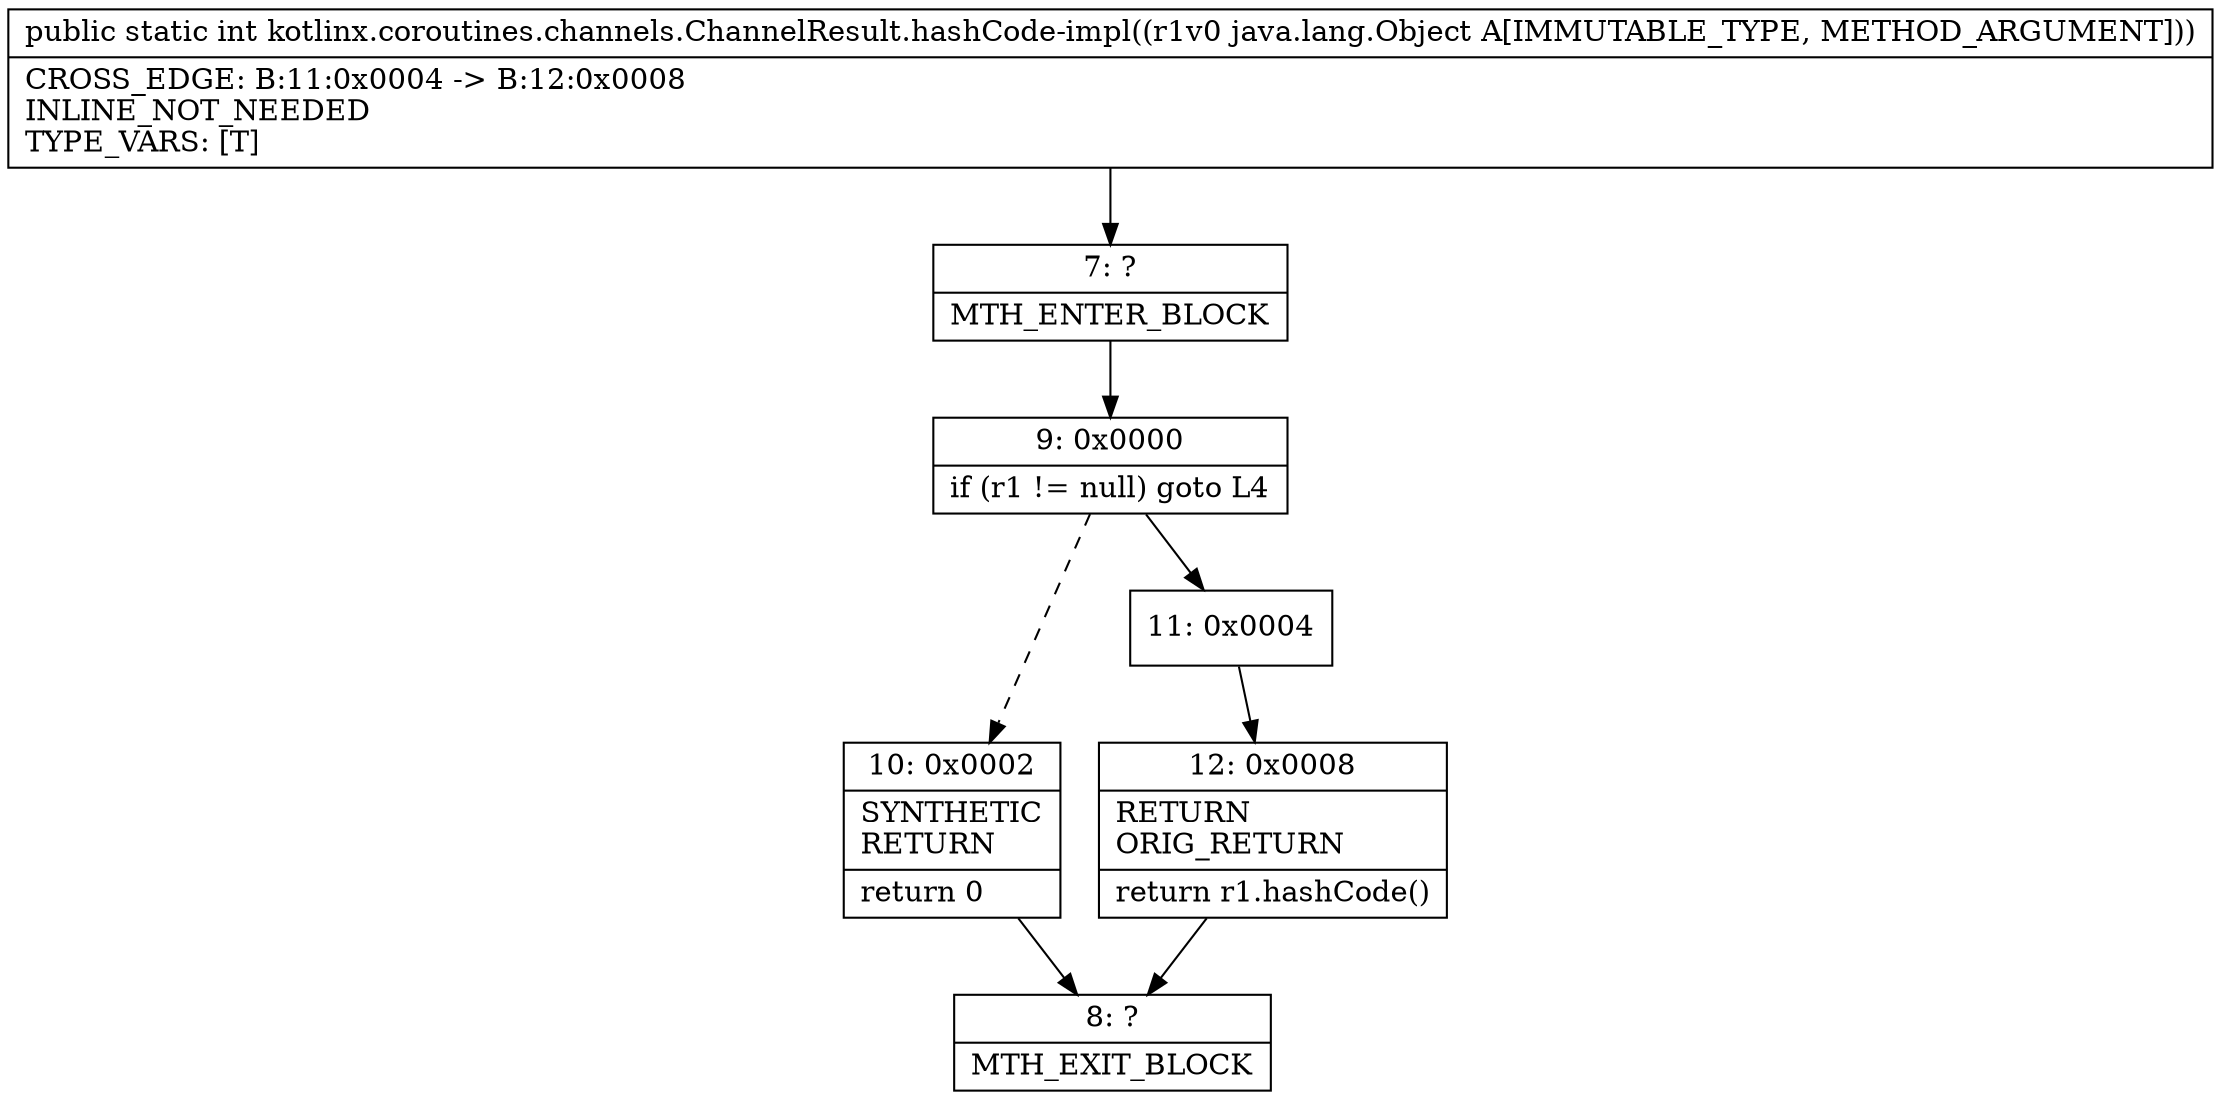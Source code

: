 digraph "CFG forkotlinx.coroutines.channels.ChannelResult.hashCode\-impl(Ljava\/lang\/Object;)I" {
Node_7 [shape=record,label="{7\:\ ?|MTH_ENTER_BLOCK\l}"];
Node_9 [shape=record,label="{9\:\ 0x0000|if (r1 != null) goto L4\l}"];
Node_10 [shape=record,label="{10\:\ 0x0002|SYNTHETIC\lRETURN\l|return 0\l}"];
Node_8 [shape=record,label="{8\:\ ?|MTH_EXIT_BLOCK\l}"];
Node_11 [shape=record,label="{11\:\ 0x0004}"];
Node_12 [shape=record,label="{12\:\ 0x0008|RETURN\lORIG_RETURN\l|return r1.hashCode()\l}"];
MethodNode[shape=record,label="{public static int kotlinx.coroutines.channels.ChannelResult.hashCode\-impl((r1v0 java.lang.Object A[IMMUTABLE_TYPE, METHOD_ARGUMENT]))  | CROSS_EDGE: B:11:0x0004 \-\> B:12:0x0008\lINLINE_NOT_NEEDED\lTYPE_VARS: [T]\l}"];
MethodNode -> Node_7;Node_7 -> Node_9;
Node_9 -> Node_10[style=dashed];
Node_9 -> Node_11;
Node_10 -> Node_8;
Node_11 -> Node_12;
Node_12 -> Node_8;
}

